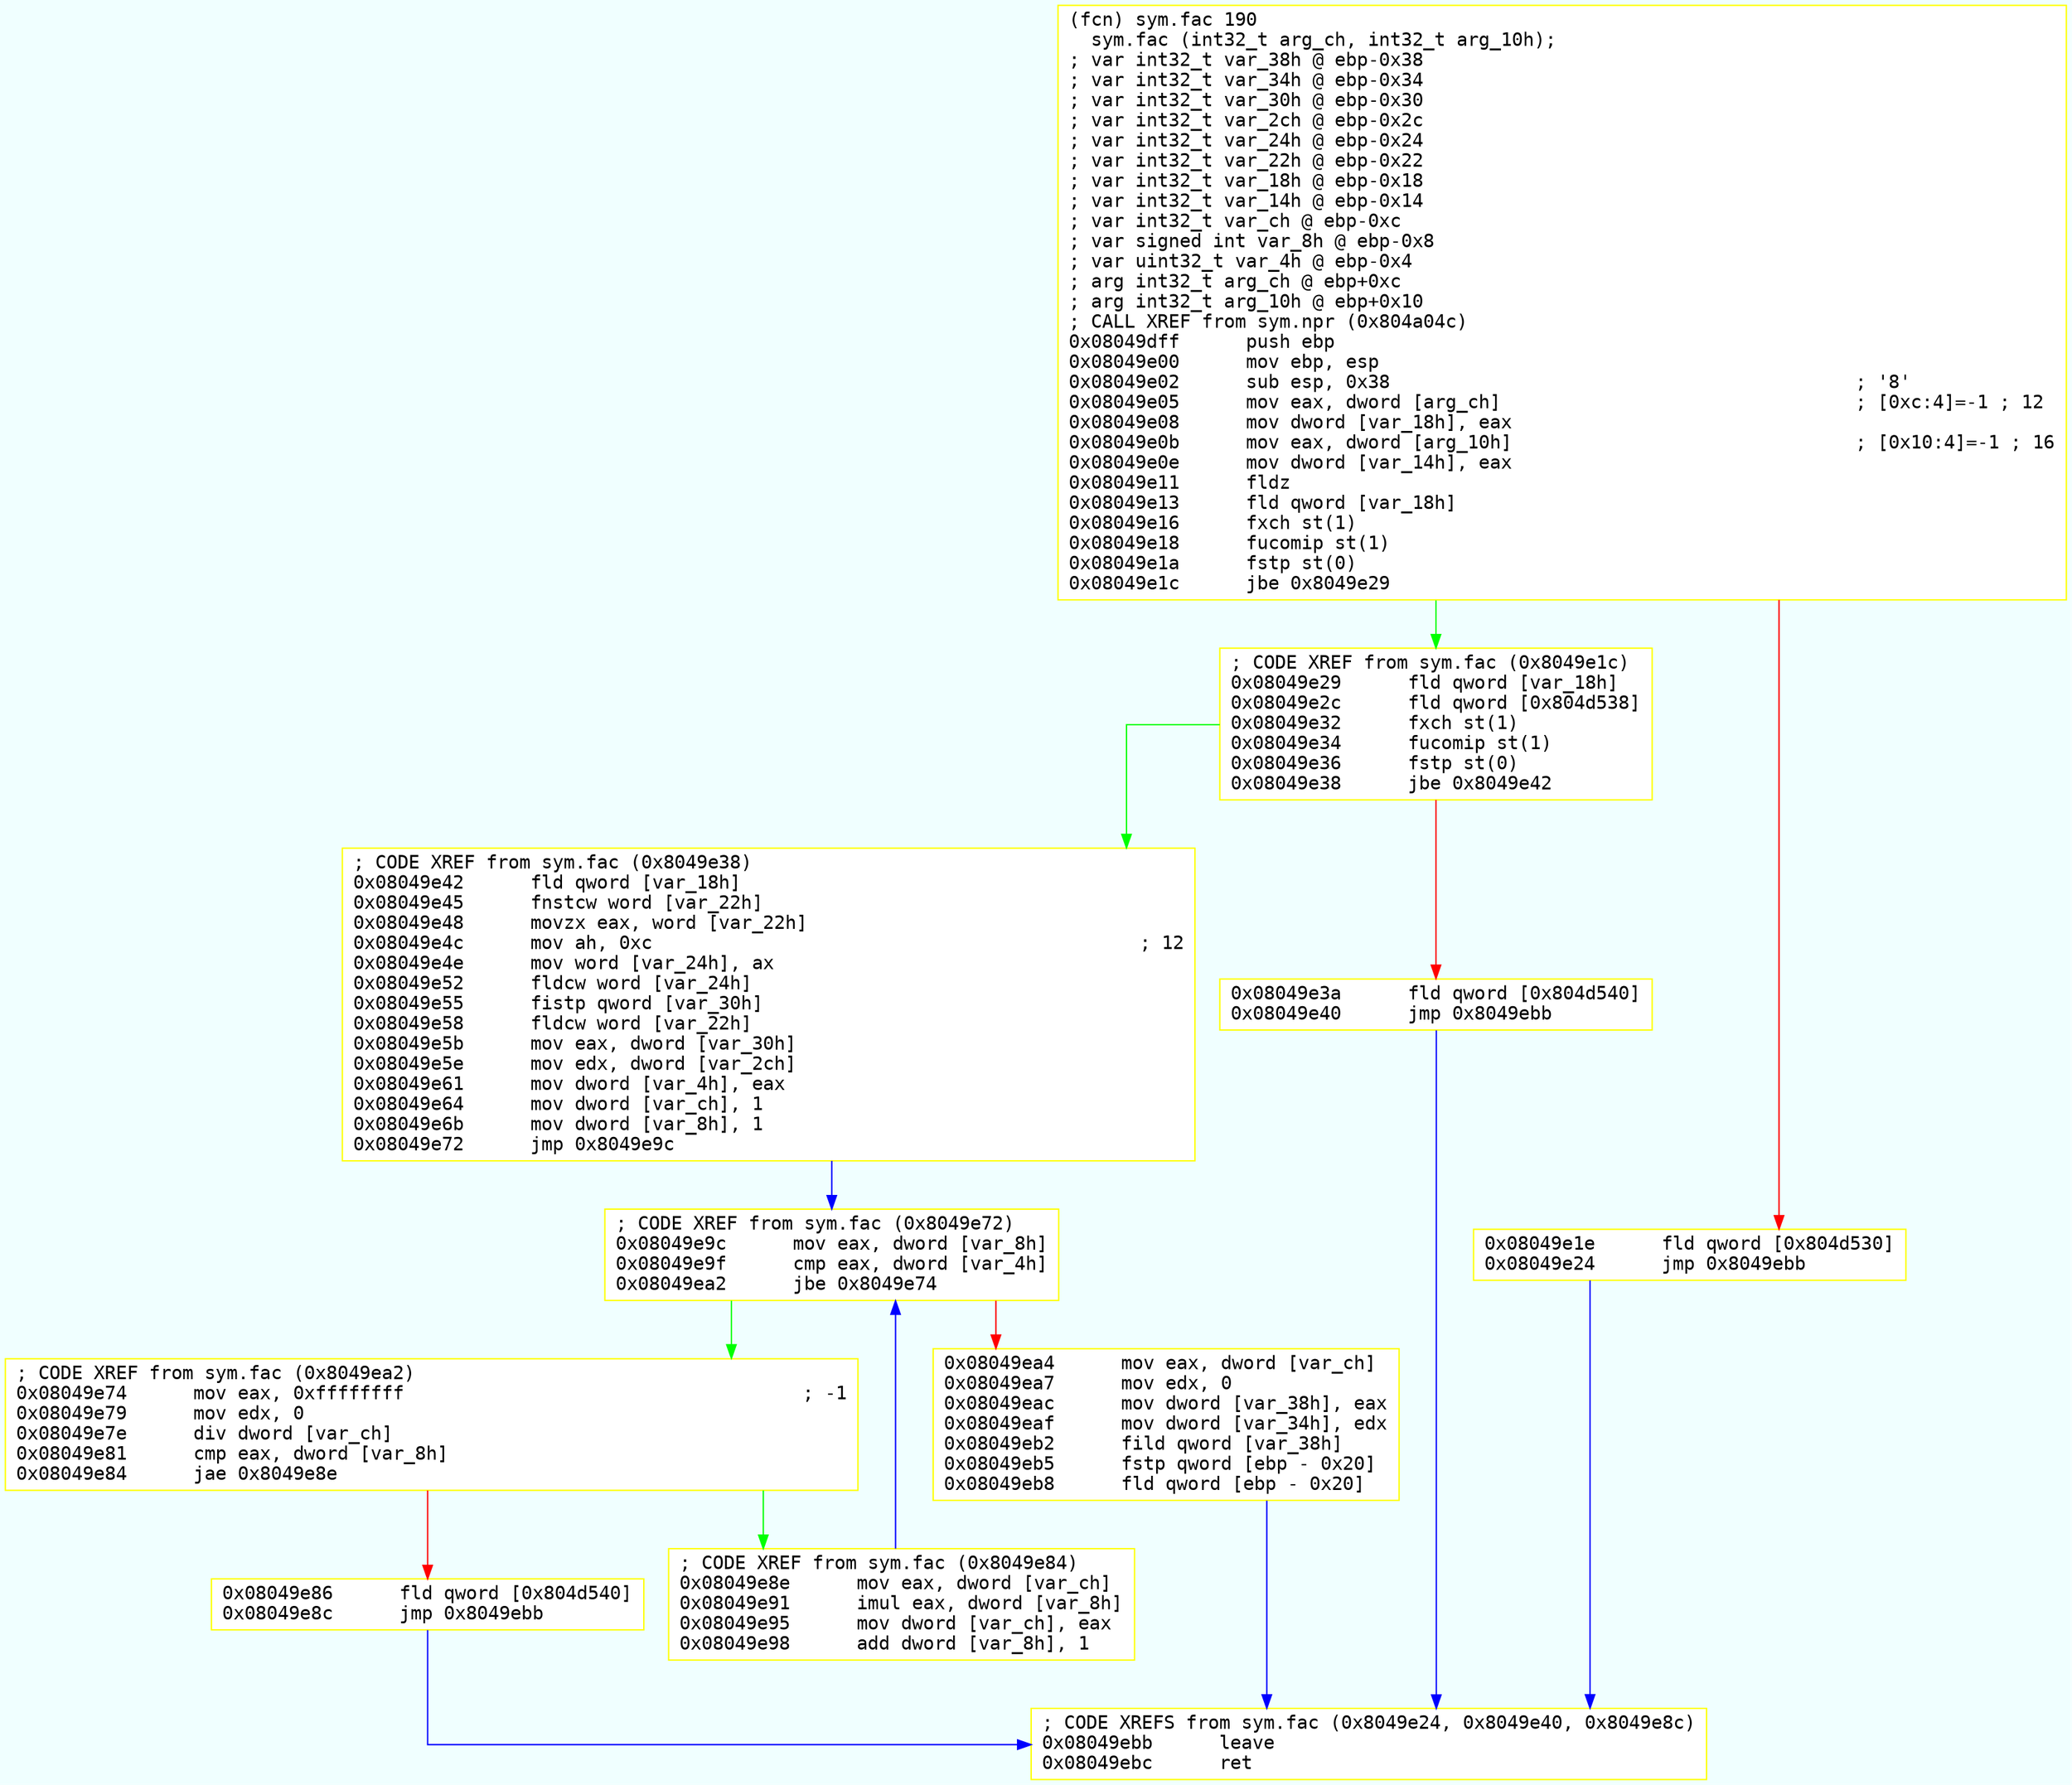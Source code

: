 digraph code {
	graph [bgcolor=azure fontsize=8 fontname="Courier" splines="ortho"];
	node [fillcolor=gray style=filled shape=box];
	edge [arrowhead="normal"];
	"0x08049dff" -> "0x08049e29" [color="green"];
	"0x08049dff" -> "0x08049e1e" [color="red"];
	"0x08049dff" [URL="sym.fac/0x08049dff", fillcolor="white",color="yellow", fontname="Courier",label="(fcn) sym.fac 190\l  sym.fac (int32_t arg_ch, int32_t arg_10h);\l; var int32_t var_38h @ ebp-0x38\l; var int32_t var_34h @ ebp-0x34\l; var int32_t var_30h @ ebp-0x30\l; var int32_t var_2ch @ ebp-0x2c\l; var int32_t var_24h @ ebp-0x24\l; var int32_t var_22h @ ebp-0x22\l; var int32_t var_18h @ ebp-0x18\l; var int32_t var_14h @ ebp-0x14\l; var int32_t var_ch @ ebp-0xc\l; var signed int var_8h @ ebp-0x8\l; var uint32_t var_4h @ ebp-0x4\l; arg int32_t arg_ch @ ebp+0xc\l; arg int32_t arg_10h @ ebp+0x10\l; CALL XREF from sym.npr (0x804a04c)\l0x08049dff      push ebp\l0x08049e00      mov ebp, esp\l0x08049e02      sub esp, 0x38                                          ; '8'\l0x08049e05      mov eax, dword [arg_ch]                                ; [0xc:4]=-1 ; 12\l0x08049e08      mov dword [var_18h], eax\l0x08049e0b      mov eax, dword [arg_10h]                               ; [0x10:4]=-1 ; 16\l0x08049e0e      mov dword [var_14h], eax\l0x08049e11      fldz\l0x08049e13      fld qword [var_18h]\l0x08049e16      fxch st(1)\l0x08049e18      fucomip st(1)\l0x08049e1a      fstp st(0)\l0x08049e1c      jbe 0x8049e29\l"]
	"0x08049e1e" -> "0x08049ebb" [color="blue"];
	"0x08049e1e" [URL="sym.fac/0x08049e1e", fillcolor="white",color="yellow", fontname="Courier",label="0x08049e1e      fld qword [0x804d530]\l0x08049e24      jmp 0x8049ebb\l"]
	"0x08049e29" -> "0x08049e42" [color="green"];
	"0x08049e29" -> "0x08049e3a" [color="red"];
	"0x08049e29" [URL="sym.fac/0x08049e29", fillcolor="white",color="yellow", fontname="Courier",label="; CODE XREF from sym.fac (0x8049e1c)\l0x08049e29      fld qword [var_18h]\l0x08049e2c      fld qword [0x804d538]\l0x08049e32      fxch st(1)\l0x08049e34      fucomip st(1)\l0x08049e36      fstp st(0)\l0x08049e38      jbe 0x8049e42\l"]
	"0x08049e3a" -> "0x08049ebb" [color="blue"];
	"0x08049e3a" [URL="sym.fac/0x08049e3a", fillcolor="white",color="yellow", fontname="Courier",label="0x08049e3a      fld qword [0x804d540]\l0x08049e40      jmp 0x8049ebb\l"]
	"0x08049e42" -> "0x08049e9c" [color="blue"];
	"0x08049e42" [URL="sym.fac/0x08049e42", fillcolor="white",color="yellow", fontname="Courier",label="; CODE XREF from sym.fac (0x8049e38)\l0x08049e42      fld qword [var_18h]\l0x08049e45      fnstcw word [var_22h]\l0x08049e48      movzx eax, word [var_22h]\l0x08049e4c      mov ah, 0xc                                            ; 12\l0x08049e4e      mov word [var_24h], ax\l0x08049e52      fldcw word [var_24h]\l0x08049e55      fistp qword [var_30h]\l0x08049e58      fldcw word [var_22h]\l0x08049e5b      mov eax, dword [var_30h]\l0x08049e5e      mov edx, dword [var_2ch]\l0x08049e61      mov dword [var_4h], eax\l0x08049e64      mov dword [var_ch], 1\l0x08049e6b      mov dword [var_8h], 1\l0x08049e72      jmp 0x8049e9c\l"]
	"0x08049e74" -> "0x08049e8e" [color="green"];
	"0x08049e74" -> "0x08049e86" [color="red"];
	"0x08049e74" [URL="sym.fac/0x08049e74", fillcolor="white",color="yellow", fontname="Courier",label="; CODE XREF from sym.fac (0x8049ea2)\l0x08049e74      mov eax, 0xffffffff                                    ; -1\l0x08049e79      mov edx, 0\l0x08049e7e      div dword [var_ch]\l0x08049e81      cmp eax, dword [var_8h]\l0x08049e84      jae 0x8049e8e\l"]
	"0x08049e86" -> "0x08049ebb" [color="blue"];
	"0x08049e86" [URL="sym.fac/0x08049e86", fillcolor="white",color="yellow", fontname="Courier",label="0x08049e86      fld qword [0x804d540]\l0x08049e8c      jmp 0x8049ebb\l"]
	"0x08049e8e" -> "0x08049e9c" [color="blue"];
	"0x08049e8e" [URL="sym.fac/0x08049e8e", fillcolor="white",color="yellow", fontname="Courier",label="; CODE XREF from sym.fac (0x8049e84)\l0x08049e8e      mov eax, dword [var_ch]\l0x08049e91      imul eax, dword [var_8h]\l0x08049e95      mov dword [var_ch], eax\l0x08049e98      add dword [var_8h], 1\l"]
	"0x08049e9c" -> "0x08049e74" [color="green"];
	"0x08049e9c" -> "0x08049ea4" [color="red"];
	"0x08049e9c" [URL="sym.fac/0x08049e9c", fillcolor="white",color="yellow", fontname="Courier",label="; CODE XREF from sym.fac (0x8049e72)\l0x08049e9c      mov eax, dword [var_8h]\l0x08049e9f      cmp eax, dword [var_4h]\l0x08049ea2      jbe 0x8049e74\l"]
	"0x08049ea4" -> "0x08049ebb" [color="blue"];
	"0x08049ea4" [URL="sym.fac/0x08049ea4", fillcolor="white",color="yellow", fontname="Courier",label="0x08049ea4      mov eax, dword [var_ch]\l0x08049ea7      mov edx, 0\l0x08049eac      mov dword [var_38h], eax\l0x08049eaf      mov dword [var_34h], edx\l0x08049eb2      fild qword [var_38h]\l0x08049eb5      fstp qword [ebp - 0x20]\l0x08049eb8      fld qword [ebp - 0x20]\l"]
	"0x08049ebb" [URL="sym.fac/0x08049ebb", fillcolor="white",color="yellow", fontname="Courier",label="; CODE XREFS from sym.fac (0x8049e24, 0x8049e40, 0x8049e8c)\l0x08049ebb      leave\l0x08049ebc      ret\l"]
}
